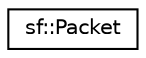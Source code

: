 digraph "Graphical Class Hierarchy"
{
  edge [fontname="Helvetica",fontsize="10",labelfontname="Helvetica",labelfontsize="10"];
  node [fontname="Helvetica",fontsize="10",shape=record];
  rankdir="LR";
  Node0 [label="sf::Packet",height=0.2,width=0.4,color="black", fillcolor="white", style="filled",URL="$classsf_1_1_packet.html",tooltip="Utility class to build blocks of data to transfer over the network. "];
}
